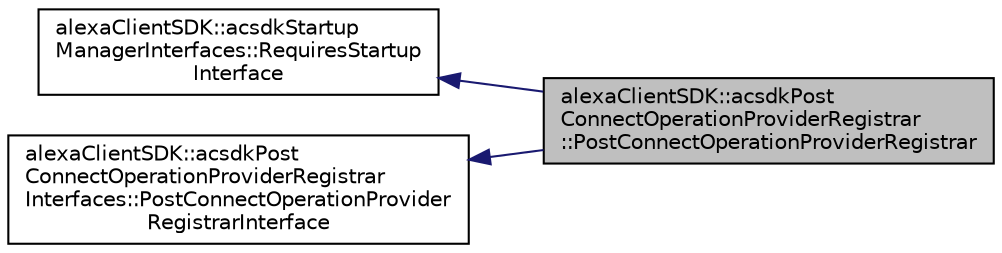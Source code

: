 digraph "alexaClientSDK::acsdkPostConnectOperationProviderRegistrar::PostConnectOperationProviderRegistrar"
{
  edge [fontname="Helvetica",fontsize="10",labelfontname="Helvetica",labelfontsize="10"];
  node [fontname="Helvetica",fontsize="10",shape=record];
  rankdir="LR";
  Node0 [label="alexaClientSDK::acsdkPost\lConnectOperationProviderRegistrar\l::PostConnectOperationProviderRegistrar",height=0.2,width=0.4,color="black", fillcolor="grey75", style="filled", fontcolor="black"];
  Node1 -> Node0 [dir="back",color="midnightblue",fontsize="10",style="solid",fontname="Helvetica"];
  Node1 [label="alexaClientSDK::acsdkStartup\lManagerInterfaces::RequiresStartup\lInterface",height=0.2,width=0.4,color="black", fillcolor="white", style="filled",URL="$classalexa_client_s_d_k_1_1acsdk_startup_manager_interfaces_1_1_requires_startup_interface.html"];
  Node2 -> Node0 [dir="back",color="midnightblue",fontsize="10",style="solid",fontname="Helvetica"];
  Node2 [label="alexaClientSDK::acsdkPost\lConnectOperationProviderRegistrar\lInterfaces::PostConnectOperationProvider\lRegistrarInterface",height=0.2,width=0.4,color="black", fillcolor="white", style="filled",URL="$classalexa_client_s_d_k_1_1acsdk_post_connect_operation_provider_registrar_interfaces_1_1_post_cdd91e70ba57bbaacd59765fda1f54ac4.html"];
}
